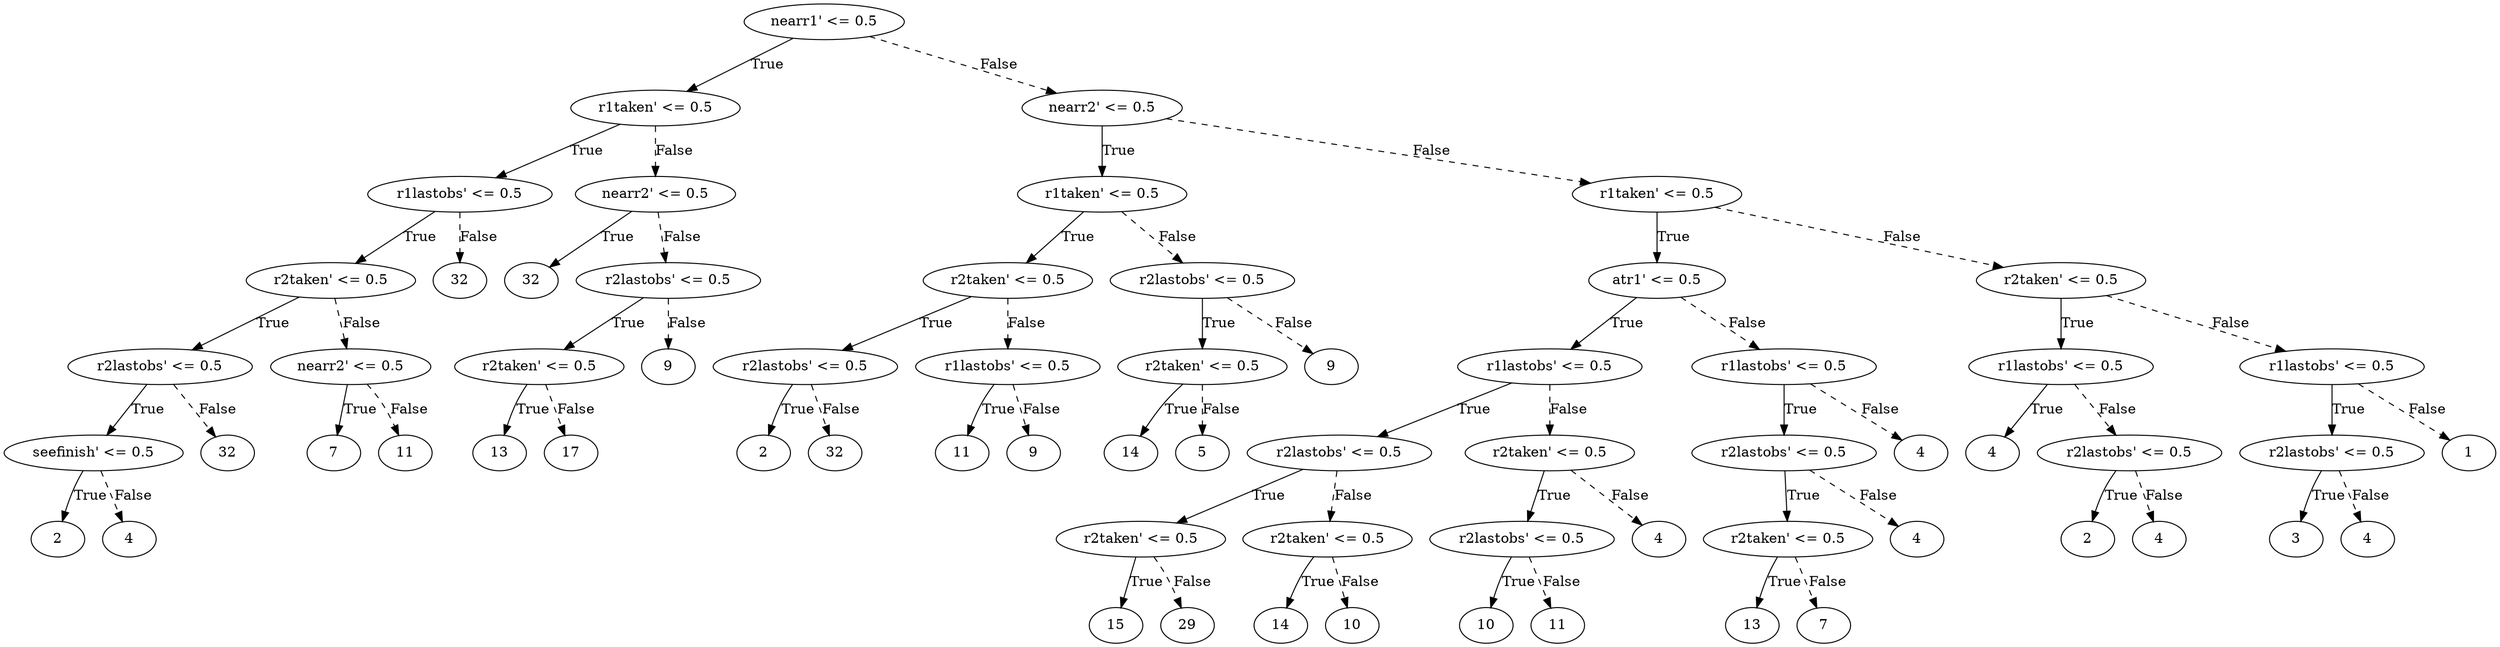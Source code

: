 digraph {
0 [label="nearr1' <= 0.5"];
1 [label="r1taken' <= 0.5"];
2 [label="r1lastobs' <= 0.5"];
3 [label="r2taken' <= 0.5"];
4 [label="r2lastobs' <= 0.5"];
5 [label="seefinish' <= 0.5"];
6 [label="2"];
5 -> 6 [label="True"];
7 [label="4"];
5 -> 7 [style="dashed", label="False"];
4 -> 5 [label="True"];
8 [label="32"];
4 -> 8 [style="dashed", label="False"];
3 -> 4 [label="True"];
9 [label="nearr2' <= 0.5"];
10 [label="7"];
9 -> 10 [label="True"];
11 [label="11"];
9 -> 11 [style="dashed", label="False"];
3 -> 9 [style="dashed", label="False"];
2 -> 3 [label="True"];
12 [label="32"];
2 -> 12 [style="dashed", label="False"];
1 -> 2 [label="True"];
13 [label="nearr2' <= 0.5"];
14 [label="32"];
13 -> 14 [label="True"];
15 [label="r2lastobs' <= 0.5"];
16 [label="r2taken' <= 0.5"];
17 [label="13"];
16 -> 17 [label="True"];
18 [label="17"];
16 -> 18 [style="dashed", label="False"];
15 -> 16 [label="True"];
19 [label="9"];
15 -> 19 [style="dashed", label="False"];
13 -> 15 [style="dashed", label="False"];
1 -> 13 [style="dashed", label="False"];
0 -> 1 [label="True"];
20 [label="nearr2' <= 0.5"];
21 [label="r1taken' <= 0.5"];
22 [label="r2taken' <= 0.5"];
23 [label="r2lastobs' <= 0.5"];
24 [label="2"];
23 -> 24 [label="True"];
25 [label="32"];
23 -> 25 [style="dashed", label="False"];
22 -> 23 [label="True"];
26 [label="r1lastobs' <= 0.5"];
27 [label="11"];
26 -> 27 [label="True"];
28 [label="9"];
26 -> 28 [style="dashed", label="False"];
22 -> 26 [style="dashed", label="False"];
21 -> 22 [label="True"];
29 [label="r2lastobs' <= 0.5"];
30 [label="r2taken' <= 0.5"];
31 [label="14"];
30 -> 31 [label="True"];
32 [label="5"];
30 -> 32 [style="dashed", label="False"];
29 -> 30 [label="True"];
33 [label="9"];
29 -> 33 [style="dashed", label="False"];
21 -> 29 [style="dashed", label="False"];
20 -> 21 [label="True"];
34 [label="r1taken' <= 0.5"];
35 [label="atr1' <= 0.5"];
36 [label="r1lastobs' <= 0.5"];
37 [label="r2lastobs' <= 0.5"];
38 [label="r2taken' <= 0.5"];
39 [label="15"];
38 -> 39 [label="True"];
40 [label="29"];
38 -> 40 [style="dashed", label="False"];
37 -> 38 [label="True"];
41 [label="r2taken' <= 0.5"];
42 [label="14"];
41 -> 42 [label="True"];
43 [label="10"];
41 -> 43 [style="dashed", label="False"];
37 -> 41 [style="dashed", label="False"];
36 -> 37 [label="True"];
44 [label="r2taken' <= 0.5"];
45 [label="r2lastobs' <= 0.5"];
46 [label="10"];
45 -> 46 [label="True"];
47 [label="11"];
45 -> 47 [style="dashed", label="False"];
44 -> 45 [label="True"];
48 [label="4"];
44 -> 48 [style="dashed", label="False"];
36 -> 44 [style="dashed", label="False"];
35 -> 36 [label="True"];
49 [label="r1lastobs' <= 0.5"];
50 [label="r2lastobs' <= 0.5"];
51 [label="r2taken' <= 0.5"];
52 [label="13"];
51 -> 52 [label="True"];
53 [label="7"];
51 -> 53 [style="dashed", label="False"];
50 -> 51 [label="True"];
54 [label="4"];
50 -> 54 [style="dashed", label="False"];
49 -> 50 [label="True"];
55 [label="4"];
49 -> 55 [style="dashed", label="False"];
35 -> 49 [style="dashed", label="False"];
34 -> 35 [label="True"];
56 [label="r2taken' <= 0.5"];
57 [label="r1lastobs' <= 0.5"];
58 [label="4"];
57 -> 58 [label="True"];
59 [label="r2lastobs' <= 0.5"];
60 [label="2"];
59 -> 60 [label="True"];
61 [label="4"];
59 -> 61 [style="dashed", label="False"];
57 -> 59 [style="dashed", label="False"];
56 -> 57 [label="True"];
62 [label="r1lastobs' <= 0.5"];
63 [label="r2lastobs' <= 0.5"];
64 [label="3"];
63 -> 64 [label="True"];
65 [label="4"];
63 -> 65 [style="dashed", label="False"];
62 -> 63 [label="True"];
66 [label="1"];
62 -> 66 [style="dashed", label="False"];
56 -> 62 [style="dashed", label="False"];
34 -> 56 [style="dashed", label="False"];
20 -> 34 [style="dashed", label="False"];
0 -> 20 [style="dashed", label="False"];

}